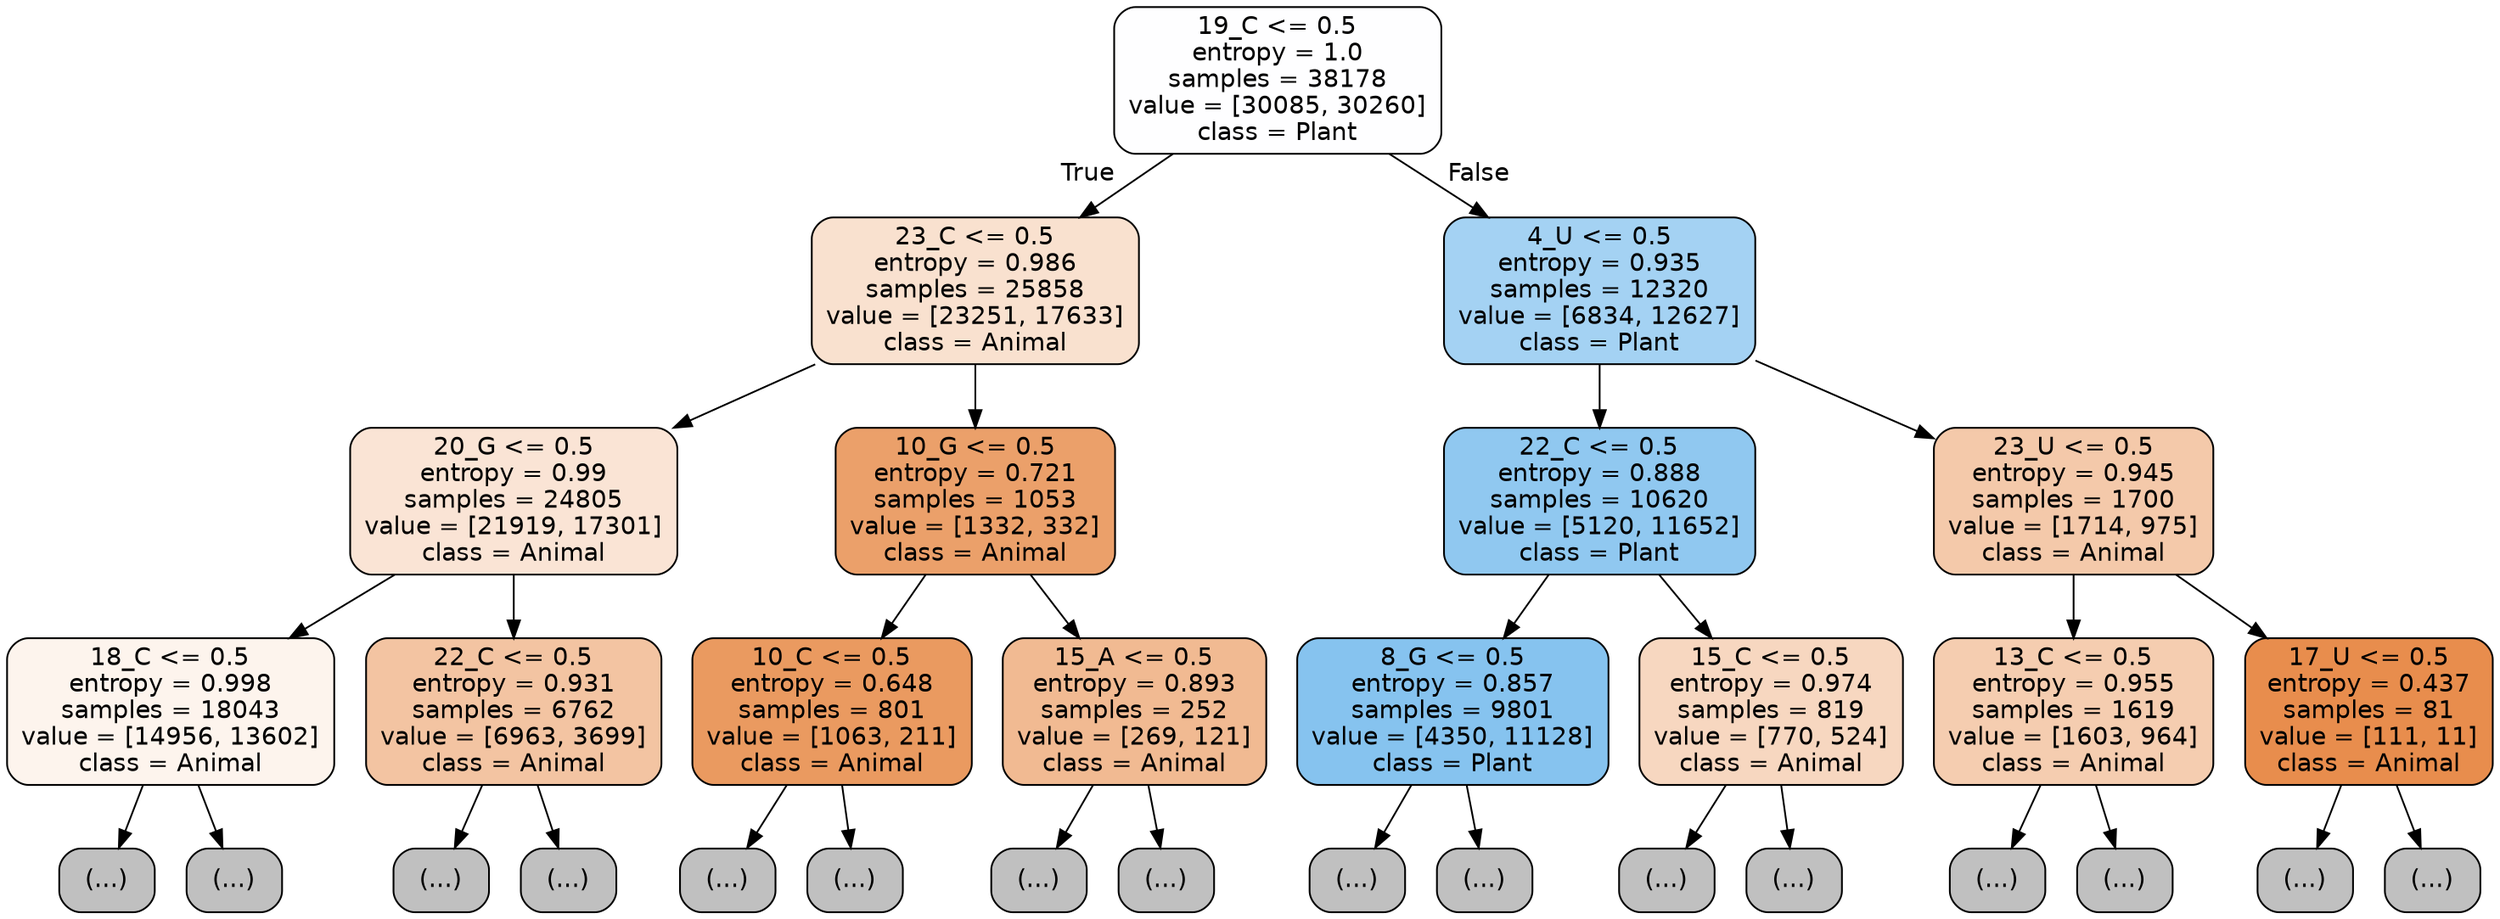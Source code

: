 digraph Tree {
node [shape=box, style="filled, rounded", color="black", fontname="helvetica"] ;
edge [fontname="helvetica"] ;
0 [label="19_C <= 0.5\nentropy = 1.0\nsamples = 38178\nvalue = [30085, 30260]\nclass = Plant", fillcolor="#fefeff"] ;
1 [label="23_C <= 0.5\nentropy = 0.986\nsamples = 25858\nvalue = [23251, 17633]\nclass = Animal", fillcolor="#f9e1cf"] ;
0 -> 1 [labeldistance=2.5, labelangle=45, headlabel="True"] ;
2 [label="20_G <= 0.5\nentropy = 0.99\nsamples = 24805\nvalue = [21919, 17301]\nclass = Animal", fillcolor="#fae4d5"] ;
1 -> 2 ;
3 [label="18_C <= 0.5\nentropy = 0.998\nsamples = 18043\nvalue = [14956, 13602]\nclass = Animal", fillcolor="#fdf4ed"] ;
2 -> 3 ;
4 [label="(...)", fillcolor="#C0C0C0"] ;
3 -> 4 ;
6739 [label="(...)", fillcolor="#C0C0C0"] ;
3 -> 6739 ;
8636 [label="22_C <= 0.5\nentropy = 0.931\nsamples = 6762\nvalue = [6963, 3699]\nclass = Animal", fillcolor="#f3c4a2"] ;
2 -> 8636 ;
8637 [label="(...)", fillcolor="#C0C0C0"] ;
8636 -> 8637 ;
11838 [label="(...)", fillcolor="#C0C0C0"] ;
8636 -> 11838 ;
12189 [label="10_G <= 0.5\nentropy = 0.721\nsamples = 1053\nvalue = [1332, 332]\nclass = Animal", fillcolor="#eba06a"] ;
1 -> 12189 ;
12190 [label="10_C <= 0.5\nentropy = 0.648\nsamples = 801\nvalue = [1063, 211]\nclass = Animal", fillcolor="#ea9a60"] ;
12189 -> 12190 ;
12191 [label="(...)", fillcolor="#C0C0C0"] ;
12190 -> 12191 ;
12416 [label="(...)", fillcolor="#C0C0C0"] ;
12190 -> 12416 ;
12493 [label="15_A <= 0.5\nentropy = 0.893\nsamples = 252\nvalue = [269, 121]\nclass = Animal", fillcolor="#f1ba92"] ;
12189 -> 12493 ;
12494 [label="(...)", fillcolor="#C0C0C0"] ;
12493 -> 12494 ;
12613 [label="(...)", fillcolor="#C0C0C0"] ;
12493 -> 12613 ;
12644 [label="4_U <= 0.5\nentropy = 0.935\nsamples = 12320\nvalue = [6834, 12627]\nclass = Plant", fillcolor="#a4d2f3"] ;
0 -> 12644 [labeldistance=2.5, labelangle=-45, headlabel="False"] ;
12645 [label="22_C <= 0.5\nentropy = 0.888\nsamples = 10620\nvalue = [5120, 11652]\nclass = Plant", fillcolor="#90c8f0"] ;
12644 -> 12645 ;
12646 [label="8_G <= 0.5\nentropy = 0.857\nsamples = 9801\nvalue = [4350, 11128]\nclass = Plant", fillcolor="#86c3ef"] ;
12645 -> 12646 ;
12647 [label="(...)", fillcolor="#C0C0C0"] ;
12646 -> 12647 ;
14736 [label="(...)", fillcolor="#C0C0C0"] ;
12646 -> 14736 ;
15499 [label="15_C <= 0.5\nentropy = 0.974\nsamples = 819\nvalue = [770, 524]\nclass = Animal", fillcolor="#f7d7c0"] ;
12645 -> 15499 ;
15500 [label="(...)", fillcolor="#C0C0C0"] ;
15499 -> 15500 ;
15853 [label="(...)", fillcolor="#C0C0C0"] ;
15499 -> 15853 ;
15946 [label="23_U <= 0.5\nentropy = 0.945\nsamples = 1700\nvalue = [1714, 975]\nclass = Animal", fillcolor="#f4c9aa"] ;
12644 -> 15946 ;
15947 [label="13_C <= 0.5\nentropy = 0.955\nsamples = 1619\nvalue = [1603, 964]\nclass = Animal", fillcolor="#f5cdb0"] ;
15946 -> 15947 ;
15948 [label="(...)", fillcolor="#C0C0C0"] ;
15947 -> 15948 ;
16701 [label="(...)", fillcolor="#C0C0C0"] ;
15947 -> 16701 ;
16880 [label="17_U <= 0.5\nentropy = 0.437\nsamples = 81\nvalue = [111, 11]\nclass = Animal", fillcolor="#e88d4d"] ;
15946 -> 16880 ;
16881 [label="(...)", fillcolor="#C0C0C0"] ;
16880 -> 16881 ;
16910 [label="(...)", fillcolor="#C0C0C0"] ;
16880 -> 16910 ;
}